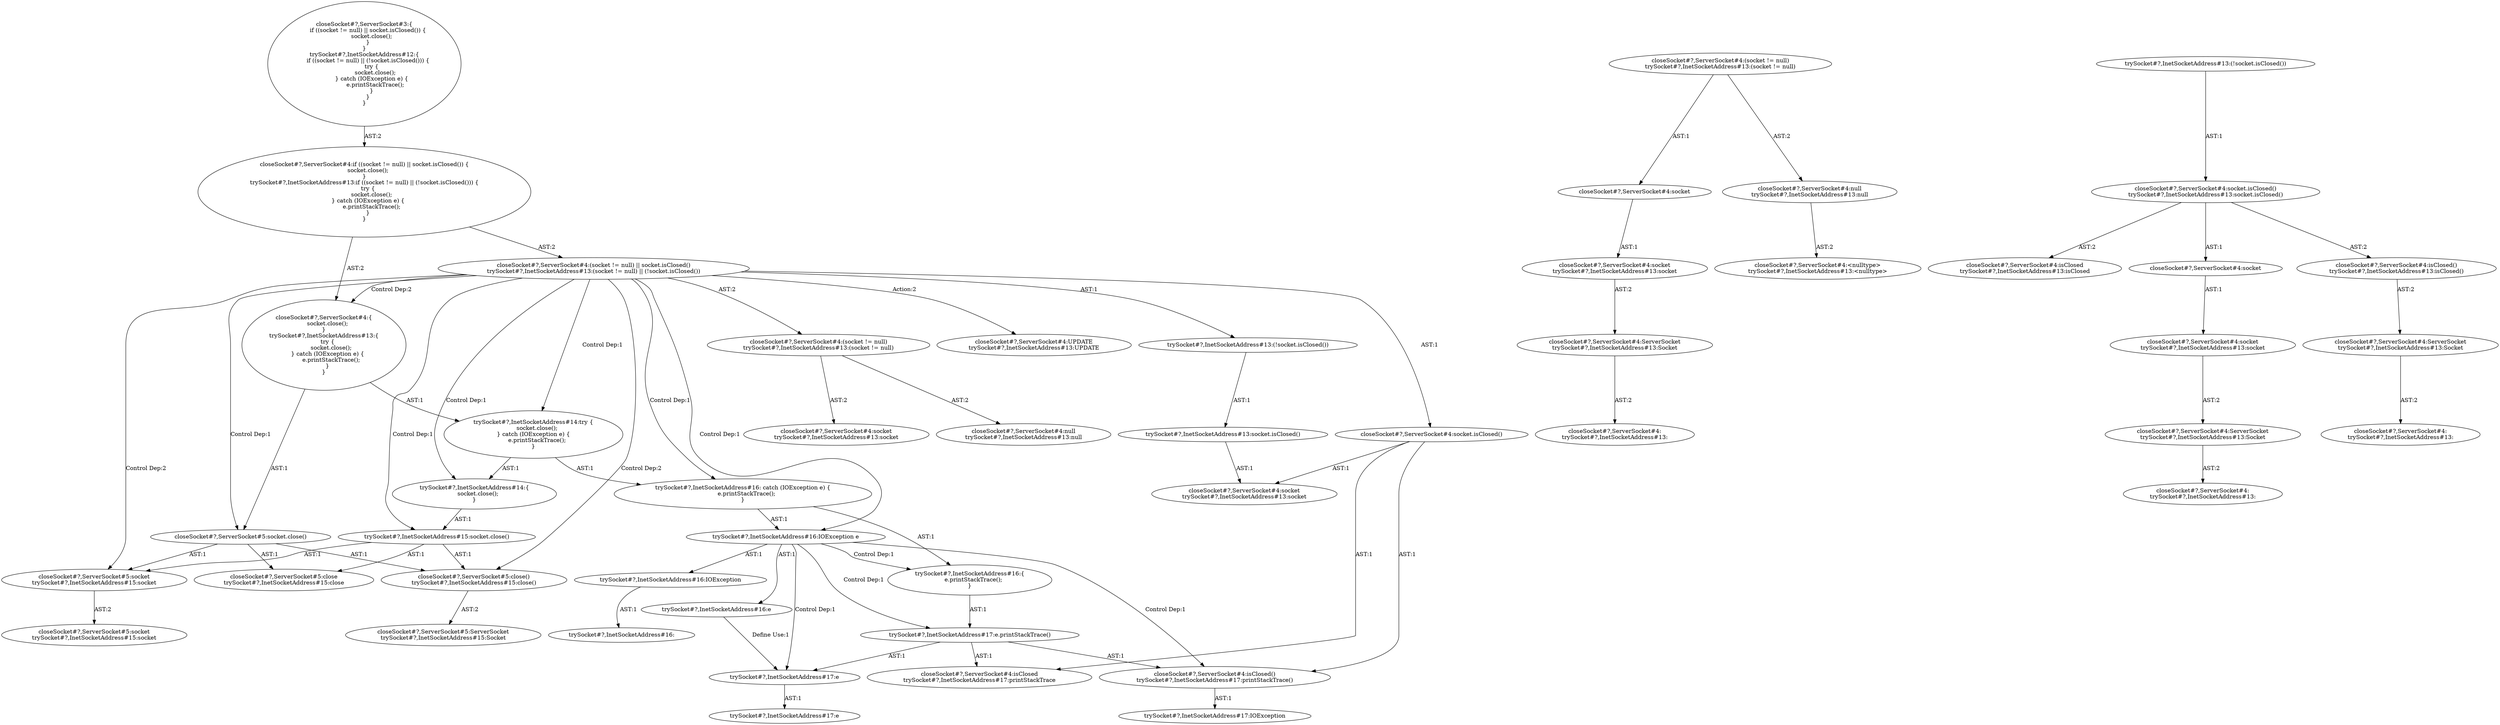 digraph "Pattern" {
0 [label="closeSocket#?,ServerSocket#4:UPDATE
trySocket#?,InetSocketAddress#13:UPDATE" shape=ellipse]
1 [label="closeSocket#?,ServerSocket#4:(socket != null) || socket.isClosed()
trySocket#?,InetSocketAddress#13:(socket != null) || (!socket.isClosed())" shape=ellipse]
2 [label="closeSocket#?,ServerSocket#4:if ((socket != null) || socket.isClosed()) \{
    socket.close();
\}
trySocket#?,InetSocketAddress#13:if ((socket != null) || (!socket.isClosed())) \{
    try \{
        socket.close();
    \} catch (IOException e) \{
        e.printStackTrace();
    \}
\}" shape=ellipse]
3 [label="closeSocket#?,ServerSocket#3:\{
    if ((socket != null) || socket.isClosed()) \{
        socket.close();
    \}
\}
trySocket#?,InetSocketAddress#12:\{
    if ((socket != null) || (!socket.isClosed())) \{
        try \{
            socket.close();
        \} catch (IOException e) \{
            e.printStackTrace();
        \}
    \}
\}" shape=ellipse]
4 [label="closeSocket#?,ServerSocket#4:\{
    socket.close();
\}
trySocket#?,InetSocketAddress#13:\{
    try \{
        socket.close();
    \} catch (IOException e) \{
        e.printStackTrace();
    \}
\}" shape=ellipse]
5 [label="closeSocket#?,ServerSocket#4:(socket != null)
trySocket#?,InetSocketAddress#13:(socket != null)" shape=ellipse]
6 [label="closeSocket#?,ServerSocket#4:socket" shape=ellipse]
7 [label="closeSocket#?,ServerSocket#4:socket
trySocket#?,InetSocketAddress#13:socket" shape=ellipse]
8 [label="closeSocket#?,ServerSocket#4:ServerSocket
trySocket#?,InetSocketAddress#13:Socket" shape=ellipse]
9 [label="closeSocket#?,ServerSocket#4:
trySocket#?,InetSocketAddress#13:" shape=ellipse]
10 [label="closeSocket#?,ServerSocket#4:null
trySocket#?,InetSocketAddress#13:null" shape=ellipse]
11 [label="closeSocket#?,ServerSocket#4:<nulltype>
trySocket#?,InetSocketAddress#13:<nulltype>" shape=ellipse]
12 [label="closeSocket#?,ServerSocket#4:socket.isClosed()
trySocket#?,InetSocketAddress#13:socket.isClosed()" shape=ellipse]
13 [label="closeSocket#?,ServerSocket#4:isClosed
trySocket#?,InetSocketAddress#13:isClosed" shape=ellipse]
14 [label="closeSocket#?,ServerSocket#4:socket" shape=ellipse]
15 [label="closeSocket#?,ServerSocket#4:socket
trySocket#?,InetSocketAddress#13:socket" shape=ellipse]
16 [label="closeSocket#?,ServerSocket#4:ServerSocket
trySocket#?,InetSocketAddress#13:Socket" shape=ellipse]
17 [label="closeSocket#?,ServerSocket#4:
trySocket#?,InetSocketAddress#13:" shape=ellipse]
18 [label="closeSocket#?,ServerSocket#4:isClosed()
trySocket#?,InetSocketAddress#13:isClosed()" shape=ellipse]
19 [label="closeSocket#?,ServerSocket#4:ServerSocket
trySocket#?,InetSocketAddress#13:Socket" shape=ellipse]
20 [label="closeSocket#?,ServerSocket#4:
trySocket#?,InetSocketAddress#13:" shape=ellipse]
21 [label="closeSocket#?,ServerSocket#5:socket.close()" shape=ellipse]
22 [label="closeSocket#?,ServerSocket#5:socket
trySocket#?,InetSocketAddress#15:socket" shape=ellipse]
23 [label="closeSocket#?,ServerSocket#5:socket
trySocket#?,InetSocketAddress#15:socket" shape=ellipse]
24 [label="closeSocket#?,ServerSocket#5:close()
trySocket#?,InetSocketAddress#15:close()" shape=ellipse]
25 [label="closeSocket#?,ServerSocket#5:close
trySocket#?,InetSocketAddress#15:close" shape=ellipse]
26 [label="closeSocket#?,ServerSocket#5:ServerSocket
trySocket#?,InetSocketAddress#15:Socket" shape=ellipse]
27 [label="closeSocket#?,ServerSocket#4:(socket != null)
trySocket#?,InetSocketAddress#13:(socket != null)" shape=ellipse]
28 [label="closeSocket#?,ServerSocket#4:socket
trySocket#?,InetSocketAddress#13:socket" shape=ellipse]
29 [label="closeSocket#?,ServerSocket#4:null
trySocket#?,InetSocketAddress#13:null" shape=ellipse]
30 [label="closeSocket#?,ServerSocket#4:socket.isClosed()" shape=ellipse]
31 [label="closeSocket#?,ServerSocket#4:isClosed
trySocket#?,InetSocketAddress#17:printStackTrace" shape=ellipse]
32 [label="closeSocket#?,ServerSocket#4:socket
trySocket#?,InetSocketAddress#13:socket" shape=ellipse]
33 [label="closeSocket#?,ServerSocket#4:isClosed()
trySocket#?,InetSocketAddress#17:printStackTrace()" shape=ellipse]
34 [label="trySocket#?,InetSocketAddress#16: catch (IOException e) \{
    e.printStackTrace();
\}" shape=ellipse]
35 [label="trySocket#?,InetSocketAddress#13:(!socket.isClosed())" shape=ellipse]
36 [label="trySocket#?,InetSocketAddress#14:try \{
    socket.close();
\} catch (IOException e) \{
    e.printStackTrace();
\}" shape=ellipse]
37 [label="trySocket#?,InetSocketAddress#14:\{
    socket.close();
\}" shape=ellipse]
38 [label="trySocket#?,InetSocketAddress#15:socket.close()" shape=ellipse]
39 [label="trySocket#?,InetSocketAddress#17:e" shape=ellipse]
40 [label="trySocket#?,InetSocketAddress#16:" shape=ellipse]
41 [label="trySocket#?,InetSocketAddress#16:\{
    e.printStackTrace();
\}" shape=ellipse]
42 [label="trySocket#?,InetSocketAddress#17:e.printStackTrace()" shape=ellipse]
43 [label="trySocket#?,InetSocketAddress#13:(!socket.isClosed())" shape=ellipse]
44 [label="trySocket#?,InetSocketAddress#13:socket.isClosed()" shape=ellipse]
45 [label="trySocket#?,InetSocketAddress#16:IOException e" shape=ellipse]
46 [label="trySocket#?,InetSocketAddress#17:e" shape=ellipse]
47 [label="trySocket#?,InetSocketAddress#16:e" shape=ellipse]
48 [label="trySocket#?,InetSocketAddress#16:IOException" shape=ellipse]
49 [label="trySocket#?,InetSocketAddress#17:IOException" shape=ellipse]
1 -> 0 [label="Action:2"];
1 -> 27 [label="AST:2"];
1 -> 30 [label="AST:1"];
1 -> 4 [label="Control Dep:2"];
1 -> 21 [label="Control Dep:1"];
1 -> 24 [label="Control Dep:2"];
1 -> 22 [label="Control Dep:2"];
1 -> 34 [label="Control Dep:1"];
1 -> 36 [label="Control Dep:1"];
1 -> 37 [label="Control Dep:1"];
1 -> 38 [label="Control Dep:1"];
1 -> 43 [label="AST:1"];
1 -> 45 [label="Control Dep:1"];
2 -> 1 [label="AST:2"];
2 -> 4 [label="AST:2"];
3 -> 2 [label="AST:2"];
4 -> 21 [label="AST:1"];
4 -> 36 [label="AST:1"];
5 -> 6 [label="AST:1"];
5 -> 10 [label="AST:2"];
6 -> 7 [label="AST:1"];
7 -> 8 [label="AST:2"];
8 -> 9 [label="AST:2"];
10 -> 11 [label="AST:2"];
12 -> 13 [label="AST:2"];
12 -> 14 [label="AST:1"];
12 -> 18 [label="AST:2"];
14 -> 15 [label="AST:1"];
15 -> 16 [label="AST:2"];
16 -> 17 [label="AST:2"];
18 -> 19 [label="AST:2"];
19 -> 20 [label="AST:2"];
21 -> 25 [label="AST:1"];
21 -> 22 [label="AST:1"];
21 -> 24 [label="AST:1"];
22 -> 23 [label="AST:2"];
24 -> 26 [label="AST:2"];
27 -> 28 [label="AST:2"];
27 -> 29 [label="AST:2"];
30 -> 31 [label="AST:1"];
30 -> 32 [label="AST:1"];
30 -> 33 [label="AST:1"];
33 -> 49 [label="AST:1"];
34 -> 45 [label="AST:1"];
34 -> 41 [label="AST:1"];
35 -> 12 [label="AST:1"];
36 -> 34 [label="AST:1"];
36 -> 37 [label="AST:1"];
37 -> 38 [label="AST:1"];
38 -> 25 [label="AST:1"];
38 -> 22 [label="AST:1"];
38 -> 24 [label="AST:1"];
39 -> 46 [label="AST:1"];
41 -> 42 [label="AST:1"];
42 -> 39 [label="AST:1"];
42 -> 31 [label="AST:1"];
42 -> 33 [label="AST:1"];
43 -> 44 [label="AST:1"];
44 -> 32 [label="AST:1"];
45 -> 39 [label="Control Dep:1"];
45 -> 41 [label="Control Dep:1"];
45 -> 42 [label="Control Dep:1"];
45 -> 47 [label="AST:1"];
45 -> 48 [label="AST:1"];
45 -> 33 [label="Control Dep:1"];
47 -> 39 [label="Define Use:1"];
48 -> 40 [label="AST:1"];
}